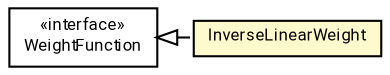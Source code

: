 #!/usr/local/bin/dot
#
# Class diagram 
# Generated by UMLGraph version R5_7_2-60-g0e99a6 (http://www.spinellis.gr/umlgraph/)
#

digraph G {
	graph [fontnames="svg"]
	edge [fontname="Roboto",fontsize=7,labelfontname="Roboto",labelfontsize=7,color="black"];
	node [fontname="Roboto",fontcolor="black",fontsize=8,shape=plaintext,margin=0,width=0,height=0];
	nodesep=0.15;
	ranksep=0.25;
	rankdir=LR;
	// de.lmu.ifi.dbs.elki.math.linearalgebra.pca.weightfunctions.WeightFunction
	c5516473 [label=<<table title="de.lmu.ifi.dbs.elki.math.linearalgebra.pca.weightfunctions.WeightFunction" border="0" cellborder="1" cellspacing="0" cellpadding="2" href="WeightFunction.html" target="_parent">
		<tr><td><table border="0" cellspacing="0" cellpadding="1">
		<tr><td align="center" balign="center"> &#171;interface&#187; </td></tr>
		<tr><td align="center" balign="center"> <font face="Roboto">WeightFunction</font> </td></tr>
		</table></td></tr>
		</table>>, URL="WeightFunction.html"];
	// de.lmu.ifi.dbs.elki.math.linearalgebra.pca.weightfunctions.InverseLinearWeight
	c5516479 [label=<<table title="de.lmu.ifi.dbs.elki.math.linearalgebra.pca.weightfunctions.InverseLinearWeight" border="0" cellborder="1" cellspacing="0" cellpadding="2" bgcolor="lemonChiffon" href="InverseLinearWeight.html" target="_parent">
		<tr><td><table border="0" cellspacing="0" cellpadding="1">
		<tr><td align="center" balign="center"> <font face="Roboto">InverseLinearWeight</font> </td></tr>
		</table></td></tr>
		</table>>, URL="InverseLinearWeight.html"];
	// de.lmu.ifi.dbs.elki.math.linearalgebra.pca.weightfunctions.InverseLinearWeight implements de.lmu.ifi.dbs.elki.math.linearalgebra.pca.weightfunctions.WeightFunction
	c5516473 -> c5516479 [arrowtail=empty,style=dashed,dir=back,weight=9];
}

